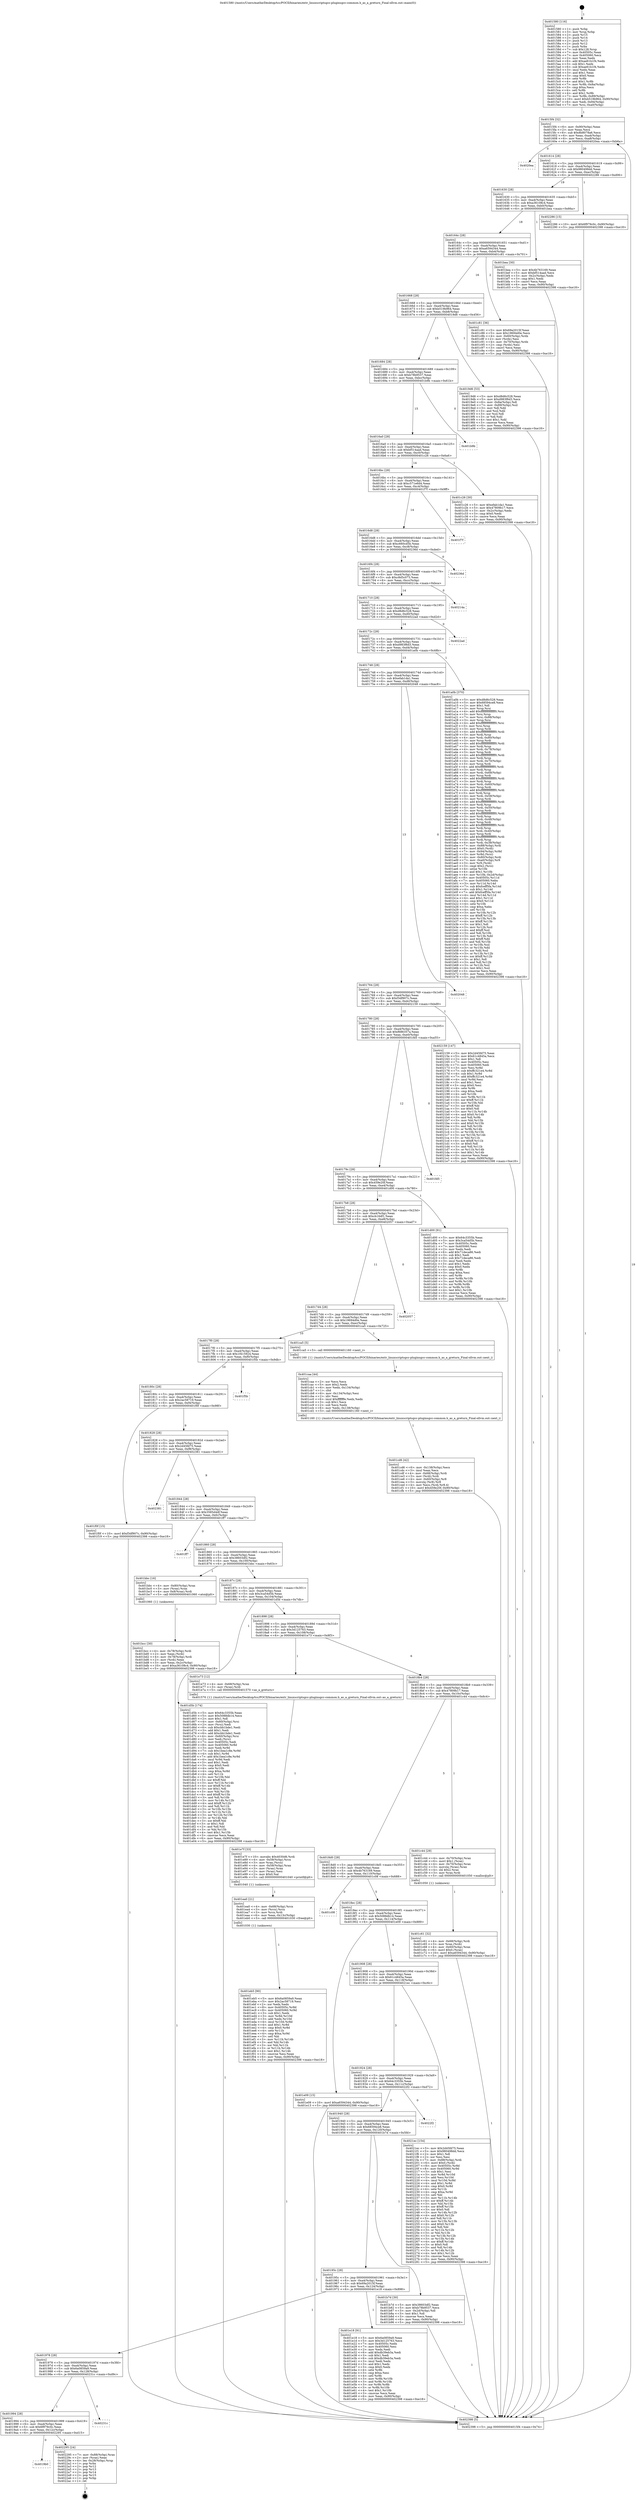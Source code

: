 digraph "0x401580" {
  label = "0x401580 (/mnt/c/Users/mathe/Desktop/tcc/POCII/binaries/extr_linuxscriptsgcc-pluginsgcc-common.h_as_a_greturn_Final-ollvm.out::main(0))"
  labelloc = "t"
  node[shape=record]

  Entry [label="",width=0.3,height=0.3,shape=circle,fillcolor=black,style=filled]
  "0x4015f4" [label="{
     0x4015f4 [32]\l
     | [instrs]\l
     &nbsp;&nbsp;0x4015f4 \<+6\>: mov -0x90(%rbp),%eax\l
     &nbsp;&nbsp;0x4015fa \<+2\>: mov %eax,%ecx\l
     &nbsp;&nbsp;0x4015fc \<+6\>: sub $0x8b8078a6,%ecx\l
     &nbsp;&nbsp;0x401602 \<+6\>: mov %eax,-0xa4(%rbp)\l
     &nbsp;&nbsp;0x401608 \<+6\>: mov %ecx,-0xa8(%rbp)\l
     &nbsp;&nbsp;0x40160e \<+6\>: je 00000000004020ea \<main+0xb6a\>\l
  }"]
  "0x4020ea" [label="{
     0x4020ea\l
  }", style=dashed]
  "0x401614" [label="{
     0x401614 [28]\l
     | [instrs]\l
     &nbsp;&nbsp;0x401614 \<+5\>: jmp 0000000000401619 \<main+0x99\>\l
     &nbsp;&nbsp;0x401619 \<+6\>: mov -0xa4(%rbp),%eax\l
     &nbsp;&nbsp;0x40161f \<+5\>: sub $0x980498dd,%eax\l
     &nbsp;&nbsp;0x401624 \<+6\>: mov %eax,-0xac(%rbp)\l
     &nbsp;&nbsp;0x40162a \<+6\>: je 0000000000402286 \<main+0xd06\>\l
  }"]
  Exit [label="",width=0.3,height=0.3,shape=circle,fillcolor=black,style=filled,peripheries=2]
  "0x402286" [label="{
     0x402286 [15]\l
     | [instrs]\l
     &nbsp;&nbsp;0x402286 \<+10\>: movl $0x6f979c0c,-0x90(%rbp)\l
     &nbsp;&nbsp;0x402290 \<+5\>: jmp 0000000000402398 \<main+0xe18\>\l
  }"]
  "0x401630" [label="{
     0x401630 [28]\l
     | [instrs]\l
     &nbsp;&nbsp;0x401630 \<+5\>: jmp 0000000000401635 \<main+0xb5\>\l
     &nbsp;&nbsp;0x401635 \<+6\>: mov -0xa4(%rbp),%eax\l
     &nbsp;&nbsp;0x40163b \<+5\>: sub $0xa36108c4,%eax\l
     &nbsp;&nbsp;0x401640 \<+6\>: mov %eax,-0xb0(%rbp)\l
     &nbsp;&nbsp;0x401646 \<+6\>: je 0000000000401bea \<main+0x66a\>\l
  }"]
  "0x4019b0" [label="{
     0x4019b0\l
  }", style=dashed]
  "0x401bea" [label="{
     0x401bea [30]\l
     | [instrs]\l
     &nbsp;&nbsp;0x401bea \<+5\>: mov $0x4b763169,%eax\l
     &nbsp;&nbsp;0x401bef \<+5\>: mov $0xbf514aad,%ecx\l
     &nbsp;&nbsp;0x401bf4 \<+3\>: mov -0x2c(%rbp),%edx\l
     &nbsp;&nbsp;0x401bf7 \<+3\>: cmp $0x1,%edx\l
     &nbsp;&nbsp;0x401bfa \<+3\>: cmovl %ecx,%eax\l
     &nbsp;&nbsp;0x401bfd \<+6\>: mov %eax,-0x90(%rbp)\l
     &nbsp;&nbsp;0x401c03 \<+5\>: jmp 0000000000402398 \<main+0xe18\>\l
  }"]
  "0x40164c" [label="{
     0x40164c [28]\l
     | [instrs]\l
     &nbsp;&nbsp;0x40164c \<+5\>: jmp 0000000000401651 \<main+0xd1\>\l
     &nbsp;&nbsp;0x401651 \<+6\>: mov -0xa4(%rbp),%eax\l
     &nbsp;&nbsp;0x401657 \<+5\>: sub $0xa6594344,%eax\l
     &nbsp;&nbsp;0x40165c \<+6\>: mov %eax,-0xb4(%rbp)\l
     &nbsp;&nbsp;0x401662 \<+6\>: je 0000000000401c81 \<main+0x701\>\l
  }"]
  "0x402295" [label="{
     0x402295 [24]\l
     | [instrs]\l
     &nbsp;&nbsp;0x402295 \<+7\>: mov -0x88(%rbp),%rax\l
     &nbsp;&nbsp;0x40229c \<+2\>: mov (%rax),%eax\l
     &nbsp;&nbsp;0x40229e \<+4\>: lea -0x28(%rbp),%rsp\l
     &nbsp;&nbsp;0x4022a2 \<+1\>: pop %rbx\l
     &nbsp;&nbsp;0x4022a3 \<+2\>: pop %r12\l
     &nbsp;&nbsp;0x4022a5 \<+2\>: pop %r13\l
     &nbsp;&nbsp;0x4022a7 \<+2\>: pop %r14\l
     &nbsp;&nbsp;0x4022a9 \<+2\>: pop %r15\l
     &nbsp;&nbsp;0x4022ab \<+1\>: pop %rbp\l
     &nbsp;&nbsp;0x4022ac \<+1\>: ret\l
  }"]
  "0x401c81" [label="{
     0x401c81 [36]\l
     | [instrs]\l
     &nbsp;&nbsp;0x401c81 \<+5\>: mov $0x69a2015f,%eax\l
     &nbsp;&nbsp;0x401c86 \<+5\>: mov $0x19694d0e,%ecx\l
     &nbsp;&nbsp;0x401c8b \<+4\>: mov -0x60(%rbp),%rdx\l
     &nbsp;&nbsp;0x401c8f \<+2\>: mov (%rdx),%esi\l
     &nbsp;&nbsp;0x401c91 \<+4\>: mov -0x70(%rbp),%rdx\l
     &nbsp;&nbsp;0x401c95 \<+2\>: cmp (%rdx),%esi\l
     &nbsp;&nbsp;0x401c97 \<+3\>: cmovl %ecx,%eax\l
     &nbsp;&nbsp;0x401c9a \<+6\>: mov %eax,-0x90(%rbp)\l
     &nbsp;&nbsp;0x401ca0 \<+5\>: jmp 0000000000402398 \<main+0xe18\>\l
  }"]
  "0x401668" [label="{
     0x401668 [28]\l
     | [instrs]\l
     &nbsp;&nbsp;0x401668 \<+5\>: jmp 000000000040166d \<main+0xed\>\l
     &nbsp;&nbsp;0x40166d \<+6\>: mov -0xa4(%rbp),%eax\l
     &nbsp;&nbsp;0x401673 \<+5\>: sub $0xb519b964,%eax\l
     &nbsp;&nbsp;0x401678 \<+6\>: mov %eax,-0xb8(%rbp)\l
     &nbsp;&nbsp;0x40167e \<+6\>: je 00000000004019d6 \<main+0x456\>\l
  }"]
  "0x401994" [label="{
     0x401994 [28]\l
     | [instrs]\l
     &nbsp;&nbsp;0x401994 \<+5\>: jmp 0000000000401999 \<main+0x419\>\l
     &nbsp;&nbsp;0x401999 \<+6\>: mov -0xa4(%rbp),%eax\l
     &nbsp;&nbsp;0x40199f \<+5\>: sub $0x6f979c0c,%eax\l
     &nbsp;&nbsp;0x4019a4 \<+6\>: mov %eax,-0x12c(%rbp)\l
     &nbsp;&nbsp;0x4019aa \<+6\>: je 0000000000402295 \<main+0xd15\>\l
  }"]
  "0x4019d6" [label="{
     0x4019d6 [53]\l
     | [instrs]\l
     &nbsp;&nbsp;0x4019d6 \<+5\>: mov $0xd8d6c528,%eax\l
     &nbsp;&nbsp;0x4019db \<+5\>: mov $0xd983f6d3,%ecx\l
     &nbsp;&nbsp;0x4019e0 \<+6\>: mov -0x8a(%rbp),%dl\l
     &nbsp;&nbsp;0x4019e6 \<+7\>: mov -0x89(%rbp),%sil\l
     &nbsp;&nbsp;0x4019ed \<+3\>: mov %dl,%dil\l
     &nbsp;&nbsp;0x4019f0 \<+3\>: and %sil,%dil\l
     &nbsp;&nbsp;0x4019f3 \<+3\>: xor %sil,%dl\l
     &nbsp;&nbsp;0x4019f6 \<+3\>: or %dl,%dil\l
     &nbsp;&nbsp;0x4019f9 \<+4\>: test $0x1,%dil\l
     &nbsp;&nbsp;0x4019fd \<+3\>: cmovne %ecx,%eax\l
     &nbsp;&nbsp;0x401a00 \<+6\>: mov %eax,-0x90(%rbp)\l
     &nbsp;&nbsp;0x401a06 \<+5\>: jmp 0000000000402398 \<main+0xe18\>\l
  }"]
  "0x401684" [label="{
     0x401684 [28]\l
     | [instrs]\l
     &nbsp;&nbsp;0x401684 \<+5\>: jmp 0000000000401689 \<main+0x109\>\l
     &nbsp;&nbsp;0x401689 \<+6\>: mov -0xa4(%rbp),%eax\l
     &nbsp;&nbsp;0x40168f \<+5\>: sub $0xb78b9537,%eax\l
     &nbsp;&nbsp;0x401694 \<+6\>: mov %eax,-0xbc(%rbp)\l
     &nbsp;&nbsp;0x40169a \<+6\>: je 0000000000401b9b \<main+0x61b\>\l
  }"]
  "0x402398" [label="{
     0x402398 [5]\l
     | [instrs]\l
     &nbsp;&nbsp;0x402398 \<+5\>: jmp 00000000004015f4 \<main+0x74\>\l
  }"]
  "0x401580" [label="{
     0x401580 [116]\l
     | [instrs]\l
     &nbsp;&nbsp;0x401580 \<+1\>: push %rbp\l
     &nbsp;&nbsp;0x401581 \<+3\>: mov %rsp,%rbp\l
     &nbsp;&nbsp;0x401584 \<+2\>: push %r15\l
     &nbsp;&nbsp;0x401586 \<+2\>: push %r14\l
     &nbsp;&nbsp;0x401588 \<+2\>: push %r13\l
     &nbsp;&nbsp;0x40158a \<+2\>: push %r12\l
     &nbsp;&nbsp;0x40158c \<+1\>: push %rbx\l
     &nbsp;&nbsp;0x40158d \<+7\>: sub $0x128,%rsp\l
     &nbsp;&nbsp;0x401594 \<+7\>: mov 0x40505c,%eax\l
     &nbsp;&nbsp;0x40159b \<+7\>: mov 0x405060,%ecx\l
     &nbsp;&nbsp;0x4015a2 \<+2\>: mov %eax,%edx\l
     &nbsp;&nbsp;0x4015a4 \<+6\>: add $0xae61b1f4,%edx\l
     &nbsp;&nbsp;0x4015aa \<+3\>: sub $0x1,%edx\l
     &nbsp;&nbsp;0x4015ad \<+6\>: sub $0xae61b1f4,%edx\l
     &nbsp;&nbsp;0x4015b3 \<+3\>: imul %edx,%eax\l
     &nbsp;&nbsp;0x4015b6 \<+3\>: and $0x1,%eax\l
     &nbsp;&nbsp;0x4015b9 \<+3\>: cmp $0x0,%eax\l
     &nbsp;&nbsp;0x4015bc \<+4\>: sete %r8b\l
     &nbsp;&nbsp;0x4015c0 \<+4\>: and $0x1,%r8b\l
     &nbsp;&nbsp;0x4015c4 \<+7\>: mov %r8b,-0x8a(%rbp)\l
     &nbsp;&nbsp;0x4015cb \<+3\>: cmp $0xa,%ecx\l
     &nbsp;&nbsp;0x4015ce \<+4\>: setl %r8b\l
     &nbsp;&nbsp;0x4015d2 \<+4\>: and $0x1,%r8b\l
     &nbsp;&nbsp;0x4015d6 \<+7\>: mov %r8b,-0x89(%rbp)\l
     &nbsp;&nbsp;0x4015dd \<+10\>: movl $0xb519b964,-0x90(%rbp)\l
     &nbsp;&nbsp;0x4015e7 \<+6\>: mov %edi,-0x94(%rbp)\l
     &nbsp;&nbsp;0x4015ed \<+7\>: mov %rsi,-0xa0(%rbp)\l
  }"]
  "0x40231c" [label="{
     0x40231c\l
  }", style=dashed]
  "0x401b9b" [label="{
     0x401b9b\l
  }", style=dashed]
  "0x4016a0" [label="{
     0x4016a0 [28]\l
     | [instrs]\l
     &nbsp;&nbsp;0x4016a0 \<+5\>: jmp 00000000004016a5 \<main+0x125\>\l
     &nbsp;&nbsp;0x4016a5 \<+6\>: mov -0xa4(%rbp),%eax\l
     &nbsp;&nbsp;0x4016ab \<+5\>: sub $0xbf514aad,%eax\l
     &nbsp;&nbsp;0x4016b0 \<+6\>: mov %eax,-0xc0(%rbp)\l
     &nbsp;&nbsp;0x4016b6 \<+6\>: je 0000000000401c26 \<main+0x6a6\>\l
  }"]
  "0x401eb5" [label="{
     0x401eb5 [90]\l
     | [instrs]\l
     &nbsp;&nbsp;0x401eb5 \<+5\>: mov $0x6a0859a9,%eax\l
     &nbsp;&nbsp;0x401eba \<+5\>: mov $0x2ac58719,%esi\l
     &nbsp;&nbsp;0x401ebf \<+2\>: xor %edx,%edx\l
     &nbsp;&nbsp;0x401ec1 \<+8\>: mov 0x40505c,%r8d\l
     &nbsp;&nbsp;0x401ec9 \<+8\>: mov 0x405060,%r9d\l
     &nbsp;&nbsp;0x401ed1 \<+3\>: sub $0x1,%edx\l
     &nbsp;&nbsp;0x401ed4 \<+3\>: mov %r8d,%r10d\l
     &nbsp;&nbsp;0x401ed7 \<+3\>: add %edx,%r10d\l
     &nbsp;&nbsp;0x401eda \<+4\>: imul %r10d,%r8d\l
     &nbsp;&nbsp;0x401ede \<+4\>: and $0x1,%r8d\l
     &nbsp;&nbsp;0x401ee2 \<+4\>: cmp $0x0,%r8d\l
     &nbsp;&nbsp;0x401ee6 \<+4\>: sete %r11b\l
     &nbsp;&nbsp;0x401eea \<+4\>: cmp $0xa,%r9d\l
     &nbsp;&nbsp;0x401eee \<+3\>: setl %bl\l
     &nbsp;&nbsp;0x401ef1 \<+3\>: mov %r11b,%r14b\l
     &nbsp;&nbsp;0x401ef4 \<+3\>: and %bl,%r14b\l
     &nbsp;&nbsp;0x401ef7 \<+3\>: xor %bl,%r11b\l
     &nbsp;&nbsp;0x401efa \<+3\>: or %r11b,%r14b\l
     &nbsp;&nbsp;0x401efd \<+4\>: test $0x1,%r14b\l
     &nbsp;&nbsp;0x401f01 \<+3\>: cmovne %esi,%eax\l
     &nbsp;&nbsp;0x401f04 \<+6\>: mov %eax,-0x90(%rbp)\l
     &nbsp;&nbsp;0x401f0a \<+5\>: jmp 0000000000402398 \<main+0xe18\>\l
  }"]
  "0x401c26" [label="{
     0x401c26 [30]\l
     | [instrs]\l
     &nbsp;&nbsp;0x401c26 \<+5\>: mov $0xefab1da1,%eax\l
     &nbsp;&nbsp;0x401c2b \<+5\>: mov $0x47809b17,%ecx\l
     &nbsp;&nbsp;0x401c30 \<+3\>: mov -0x2c(%rbp),%edx\l
     &nbsp;&nbsp;0x401c33 \<+3\>: cmp $0x0,%edx\l
     &nbsp;&nbsp;0x401c36 \<+3\>: cmove %ecx,%eax\l
     &nbsp;&nbsp;0x401c39 \<+6\>: mov %eax,-0x90(%rbp)\l
     &nbsp;&nbsp;0x401c3f \<+5\>: jmp 0000000000402398 \<main+0xe18\>\l
  }"]
  "0x4016bc" [label="{
     0x4016bc [28]\l
     | [instrs]\l
     &nbsp;&nbsp;0x4016bc \<+5\>: jmp 00000000004016c1 \<main+0x141\>\l
     &nbsp;&nbsp;0x4016c1 \<+6\>: mov -0xa4(%rbp),%eax\l
     &nbsp;&nbsp;0x4016c7 \<+5\>: sub $0xc571e6d4,%eax\l
     &nbsp;&nbsp;0x4016cc \<+6\>: mov %eax,-0xc4(%rbp)\l
     &nbsp;&nbsp;0x4016d2 \<+6\>: je 0000000000401f7f \<main+0x9ff\>\l
  }"]
  "0x401ea0" [label="{
     0x401ea0 [21]\l
     | [instrs]\l
     &nbsp;&nbsp;0x401ea0 \<+4\>: mov -0x68(%rbp),%rcx\l
     &nbsp;&nbsp;0x401ea4 \<+3\>: mov (%rcx),%rcx\l
     &nbsp;&nbsp;0x401ea7 \<+3\>: mov %rcx,%rdi\l
     &nbsp;&nbsp;0x401eaa \<+6\>: mov %eax,-0x13c(%rbp)\l
     &nbsp;&nbsp;0x401eb0 \<+5\>: call 0000000000401030 \<free@plt\>\l
     | [calls]\l
     &nbsp;&nbsp;0x401030 \{1\} (unknown)\l
  }"]
  "0x401f7f" [label="{
     0x401f7f\l
  }", style=dashed]
  "0x4016d8" [label="{
     0x4016d8 [28]\l
     | [instrs]\l
     &nbsp;&nbsp;0x4016d8 \<+5\>: jmp 00000000004016dd \<main+0x15d\>\l
     &nbsp;&nbsp;0x4016dd \<+6\>: mov -0xa4(%rbp),%eax\l
     &nbsp;&nbsp;0x4016e3 \<+5\>: sub $0xc660cd5b,%eax\l
     &nbsp;&nbsp;0x4016e8 \<+6\>: mov %eax,-0xc8(%rbp)\l
     &nbsp;&nbsp;0x4016ee \<+6\>: je 000000000040236d \<main+0xded\>\l
  }"]
  "0x401e7f" [label="{
     0x401e7f [33]\l
     | [instrs]\l
     &nbsp;&nbsp;0x401e7f \<+10\>: movabs $0x4030d6,%rdi\l
     &nbsp;&nbsp;0x401e89 \<+4\>: mov -0x58(%rbp),%rcx\l
     &nbsp;&nbsp;0x401e8d \<+3\>: mov %rax,(%rcx)\l
     &nbsp;&nbsp;0x401e90 \<+4\>: mov -0x58(%rbp),%rax\l
     &nbsp;&nbsp;0x401e94 \<+3\>: mov (%rax),%rax\l
     &nbsp;&nbsp;0x401e97 \<+2\>: mov (%rax),%esi\l
     &nbsp;&nbsp;0x401e99 \<+2\>: mov $0x0,%al\l
     &nbsp;&nbsp;0x401e9b \<+5\>: call 0000000000401040 \<printf@plt\>\l
     | [calls]\l
     &nbsp;&nbsp;0x401040 \{1\} (unknown)\l
  }"]
  "0x40236d" [label="{
     0x40236d\l
  }", style=dashed]
  "0x4016f4" [label="{
     0x4016f4 [28]\l
     | [instrs]\l
     &nbsp;&nbsp;0x4016f4 \<+5\>: jmp 00000000004016f9 \<main+0x179\>\l
     &nbsp;&nbsp;0x4016f9 \<+6\>: mov -0xa4(%rbp),%eax\l
     &nbsp;&nbsp;0x4016ff \<+5\>: sub $0xc8d5c073,%eax\l
     &nbsp;&nbsp;0x401704 \<+6\>: mov %eax,-0xcc(%rbp)\l
     &nbsp;&nbsp;0x40170a \<+6\>: je 000000000040214a \<main+0xbca\>\l
  }"]
  "0x401978" [label="{
     0x401978 [28]\l
     | [instrs]\l
     &nbsp;&nbsp;0x401978 \<+5\>: jmp 000000000040197d \<main+0x3fd\>\l
     &nbsp;&nbsp;0x40197d \<+6\>: mov -0xa4(%rbp),%eax\l
     &nbsp;&nbsp;0x401983 \<+5\>: sub $0x6a0859a9,%eax\l
     &nbsp;&nbsp;0x401988 \<+6\>: mov %eax,-0x128(%rbp)\l
     &nbsp;&nbsp;0x40198e \<+6\>: je 000000000040231c \<main+0xd9c\>\l
  }"]
  "0x40214a" [label="{
     0x40214a\l
  }", style=dashed]
  "0x401710" [label="{
     0x401710 [28]\l
     | [instrs]\l
     &nbsp;&nbsp;0x401710 \<+5\>: jmp 0000000000401715 \<main+0x195\>\l
     &nbsp;&nbsp;0x401715 \<+6\>: mov -0xa4(%rbp),%eax\l
     &nbsp;&nbsp;0x40171b \<+5\>: sub $0xd8d6c528,%eax\l
     &nbsp;&nbsp;0x401720 \<+6\>: mov %eax,-0xd0(%rbp)\l
     &nbsp;&nbsp;0x401726 \<+6\>: je 00000000004022ad \<main+0xd2d\>\l
  }"]
  "0x401e18" [label="{
     0x401e18 [91]\l
     | [instrs]\l
     &nbsp;&nbsp;0x401e18 \<+5\>: mov $0x6a0859a9,%eax\l
     &nbsp;&nbsp;0x401e1d \<+5\>: mov $0x3d125763,%ecx\l
     &nbsp;&nbsp;0x401e22 \<+7\>: mov 0x40505c,%edx\l
     &nbsp;&nbsp;0x401e29 \<+7\>: mov 0x405060,%esi\l
     &nbsp;&nbsp;0x401e30 \<+2\>: mov %edx,%edi\l
     &nbsp;&nbsp;0x401e32 \<+6\>: add $0xdb39eb3a,%edi\l
     &nbsp;&nbsp;0x401e38 \<+3\>: sub $0x1,%edi\l
     &nbsp;&nbsp;0x401e3b \<+6\>: sub $0xdb39eb3a,%edi\l
     &nbsp;&nbsp;0x401e41 \<+3\>: imul %edi,%edx\l
     &nbsp;&nbsp;0x401e44 \<+3\>: and $0x1,%edx\l
     &nbsp;&nbsp;0x401e47 \<+3\>: cmp $0x0,%edx\l
     &nbsp;&nbsp;0x401e4a \<+4\>: sete %r8b\l
     &nbsp;&nbsp;0x401e4e \<+3\>: cmp $0xa,%esi\l
     &nbsp;&nbsp;0x401e51 \<+4\>: setl %r9b\l
     &nbsp;&nbsp;0x401e55 \<+3\>: mov %r8b,%r10b\l
     &nbsp;&nbsp;0x401e58 \<+3\>: and %r9b,%r10b\l
     &nbsp;&nbsp;0x401e5b \<+3\>: xor %r9b,%r8b\l
     &nbsp;&nbsp;0x401e5e \<+3\>: or %r8b,%r10b\l
     &nbsp;&nbsp;0x401e61 \<+4\>: test $0x1,%r10b\l
     &nbsp;&nbsp;0x401e65 \<+3\>: cmovne %ecx,%eax\l
     &nbsp;&nbsp;0x401e68 \<+6\>: mov %eax,-0x90(%rbp)\l
     &nbsp;&nbsp;0x401e6e \<+5\>: jmp 0000000000402398 \<main+0xe18\>\l
  }"]
  "0x4022ad" [label="{
     0x4022ad\l
  }", style=dashed]
  "0x40172c" [label="{
     0x40172c [28]\l
     | [instrs]\l
     &nbsp;&nbsp;0x40172c \<+5\>: jmp 0000000000401731 \<main+0x1b1\>\l
     &nbsp;&nbsp;0x401731 \<+6\>: mov -0xa4(%rbp),%eax\l
     &nbsp;&nbsp;0x401737 \<+5\>: sub $0xd983f6d3,%eax\l
     &nbsp;&nbsp;0x40173c \<+6\>: mov %eax,-0xd4(%rbp)\l
     &nbsp;&nbsp;0x401742 \<+6\>: je 0000000000401a0b \<main+0x48b\>\l
  }"]
  "0x401cd6" [label="{
     0x401cd6 [42]\l
     | [instrs]\l
     &nbsp;&nbsp;0x401cd6 \<+6\>: mov -0x138(%rbp),%ecx\l
     &nbsp;&nbsp;0x401cdc \<+3\>: imul %eax,%ecx\l
     &nbsp;&nbsp;0x401cdf \<+4\>: mov -0x68(%rbp),%rdi\l
     &nbsp;&nbsp;0x401ce3 \<+3\>: mov (%rdi),%rdi\l
     &nbsp;&nbsp;0x401ce6 \<+4\>: mov -0x60(%rbp),%r8\l
     &nbsp;&nbsp;0x401cea \<+3\>: movslq (%r8),%r8\l
     &nbsp;&nbsp;0x401ced \<+4\>: mov %ecx,(%rdi,%r8,4)\l
     &nbsp;&nbsp;0x401cf1 \<+10\>: movl $0x459e20f,-0x90(%rbp)\l
     &nbsp;&nbsp;0x401cfb \<+5\>: jmp 0000000000402398 \<main+0xe18\>\l
  }"]
  "0x401a0b" [label="{
     0x401a0b [370]\l
     | [instrs]\l
     &nbsp;&nbsp;0x401a0b \<+5\>: mov $0xd8d6c528,%eax\l
     &nbsp;&nbsp;0x401a10 \<+5\>: mov $0x68594ce8,%ecx\l
     &nbsp;&nbsp;0x401a15 \<+2\>: mov $0x1,%dl\l
     &nbsp;&nbsp;0x401a17 \<+3\>: mov %rsp,%rsi\l
     &nbsp;&nbsp;0x401a1a \<+4\>: add $0xfffffffffffffff0,%rsi\l
     &nbsp;&nbsp;0x401a1e \<+3\>: mov %rsi,%rsp\l
     &nbsp;&nbsp;0x401a21 \<+7\>: mov %rsi,-0x88(%rbp)\l
     &nbsp;&nbsp;0x401a28 \<+3\>: mov %rsp,%rsi\l
     &nbsp;&nbsp;0x401a2b \<+4\>: add $0xfffffffffffffff0,%rsi\l
     &nbsp;&nbsp;0x401a2f \<+3\>: mov %rsi,%rsp\l
     &nbsp;&nbsp;0x401a32 \<+3\>: mov %rsp,%rdi\l
     &nbsp;&nbsp;0x401a35 \<+4\>: add $0xfffffffffffffff0,%rdi\l
     &nbsp;&nbsp;0x401a39 \<+3\>: mov %rdi,%rsp\l
     &nbsp;&nbsp;0x401a3c \<+4\>: mov %rdi,-0x80(%rbp)\l
     &nbsp;&nbsp;0x401a40 \<+3\>: mov %rsp,%rdi\l
     &nbsp;&nbsp;0x401a43 \<+4\>: add $0xfffffffffffffff0,%rdi\l
     &nbsp;&nbsp;0x401a47 \<+3\>: mov %rdi,%rsp\l
     &nbsp;&nbsp;0x401a4a \<+4\>: mov %rdi,-0x78(%rbp)\l
     &nbsp;&nbsp;0x401a4e \<+3\>: mov %rsp,%rdi\l
     &nbsp;&nbsp;0x401a51 \<+4\>: add $0xfffffffffffffff0,%rdi\l
     &nbsp;&nbsp;0x401a55 \<+3\>: mov %rdi,%rsp\l
     &nbsp;&nbsp;0x401a58 \<+4\>: mov %rdi,-0x70(%rbp)\l
     &nbsp;&nbsp;0x401a5c \<+3\>: mov %rsp,%rdi\l
     &nbsp;&nbsp;0x401a5f \<+4\>: add $0xfffffffffffffff0,%rdi\l
     &nbsp;&nbsp;0x401a63 \<+3\>: mov %rdi,%rsp\l
     &nbsp;&nbsp;0x401a66 \<+4\>: mov %rdi,-0x68(%rbp)\l
     &nbsp;&nbsp;0x401a6a \<+3\>: mov %rsp,%rdi\l
     &nbsp;&nbsp;0x401a6d \<+4\>: add $0xfffffffffffffff0,%rdi\l
     &nbsp;&nbsp;0x401a71 \<+3\>: mov %rdi,%rsp\l
     &nbsp;&nbsp;0x401a74 \<+4\>: mov %rdi,-0x60(%rbp)\l
     &nbsp;&nbsp;0x401a78 \<+3\>: mov %rsp,%rdi\l
     &nbsp;&nbsp;0x401a7b \<+4\>: add $0xfffffffffffffff0,%rdi\l
     &nbsp;&nbsp;0x401a7f \<+3\>: mov %rdi,%rsp\l
     &nbsp;&nbsp;0x401a82 \<+4\>: mov %rdi,-0x58(%rbp)\l
     &nbsp;&nbsp;0x401a86 \<+3\>: mov %rsp,%rdi\l
     &nbsp;&nbsp;0x401a89 \<+4\>: add $0xfffffffffffffff0,%rdi\l
     &nbsp;&nbsp;0x401a8d \<+3\>: mov %rdi,%rsp\l
     &nbsp;&nbsp;0x401a90 \<+4\>: mov %rdi,-0x50(%rbp)\l
     &nbsp;&nbsp;0x401a94 \<+3\>: mov %rsp,%rdi\l
     &nbsp;&nbsp;0x401a97 \<+4\>: add $0xfffffffffffffff0,%rdi\l
     &nbsp;&nbsp;0x401a9b \<+3\>: mov %rdi,%rsp\l
     &nbsp;&nbsp;0x401a9e \<+4\>: mov %rdi,-0x48(%rbp)\l
     &nbsp;&nbsp;0x401aa2 \<+3\>: mov %rsp,%rdi\l
     &nbsp;&nbsp;0x401aa5 \<+4\>: add $0xfffffffffffffff0,%rdi\l
     &nbsp;&nbsp;0x401aa9 \<+3\>: mov %rdi,%rsp\l
     &nbsp;&nbsp;0x401aac \<+4\>: mov %rdi,-0x40(%rbp)\l
     &nbsp;&nbsp;0x401ab0 \<+3\>: mov %rsp,%rdi\l
     &nbsp;&nbsp;0x401ab3 \<+4\>: add $0xfffffffffffffff0,%rdi\l
     &nbsp;&nbsp;0x401ab7 \<+3\>: mov %rdi,%rsp\l
     &nbsp;&nbsp;0x401aba \<+4\>: mov %rdi,-0x38(%rbp)\l
     &nbsp;&nbsp;0x401abe \<+7\>: mov -0x88(%rbp),%rdi\l
     &nbsp;&nbsp;0x401ac5 \<+6\>: movl $0x0,(%rdi)\l
     &nbsp;&nbsp;0x401acb \<+7\>: mov -0x94(%rbp),%r8d\l
     &nbsp;&nbsp;0x401ad2 \<+3\>: mov %r8d,(%rsi)\l
     &nbsp;&nbsp;0x401ad5 \<+4\>: mov -0x80(%rbp),%rdi\l
     &nbsp;&nbsp;0x401ad9 \<+7\>: mov -0xa0(%rbp),%r9\l
     &nbsp;&nbsp;0x401ae0 \<+3\>: mov %r9,(%rdi)\l
     &nbsp;&nbsp;0x401ae3 \<+3\>: cmpl $0x2,(%rsi)\l
     &nbsp;&nbsp;0x401ae6 \<+4\>: setne %r10b\l
     &nbsp;&nbsp;0x401aea \<+4\>: and $0x1,%r10b\l
     &nbsp;&nbsp;0x401aee \<+4\>: mov %r10b,-0x2d(%rbp)\l
     &nbsp;&nbsp;0x401af2 \<+8\>: mov 0x40505c,%r11d\l
     &nbsp;&nbsp;0x401afa \<+7\>: mov 0x405060,%ebx\l
     &nbsp;&nbsp;0x401b01 \<+3\>: mov %r11d,%r14d\l
     &nbsp;&nbsp;0x401b04 \<+7\>: sub $0xfceff5fa,%r14d\l
     &nbsp;&nbsp;0x401b0b \<+4\>: sub $0x1,%r14d\l
     &nbsp;&nbsp;0x401b0f \<+7\>: add $0xfceff5fa,%r14d\l
     &nbsp;&nbsp;0x401b16 \<+4\>: imul %r14d,%r11d\l
     &nbsp;&nbsp;0x401b1a \<+4\>: and $0x1,%r11d\l
     &nbsp;&nbsp;0x401b1e \<+4\>: cmp $0x0,%r11d\l
     &nbsp;&nbsp;0x401b22 \<+4\>: sete %r10b\l
     &nbsp;&nbsp;0x401b26 \<+3\>: cmp $0xa,%ebx\l
     &nbsp;&nbsp;0x401b29 \<+4\>: setl %r15b\l
     &nbsp;&nbsp;0x401b2d \<+3\>: mov %r10b,%r12b\l
     &nbsp;&nbsp;0x401b30 \<+4\>: xor $0xff,%r12b\l
     &nbsp;&nbsp;0x401b34 \<+3\>: mov %r15b,%r13b\l
     &nbsp;&nbsp;0x401b37 \<+4\>: xor $0xff,%r13b\l
     &nbsp;&nbsp;0x401b3b \<+3\>: xor $0x1,%dl\l
     &nbsp;&nbsp;0x401b3e \<+3\>: mov %r12b,%sil\l
     &nbsp;&nbsp;0x401b41 \<+4\>: and $0xff,%sil\l
     &nbsp;&nbsp;0x401b45 \<+3\>: and %dl,%r10b\l
     &nbsp;&nbsp;0x401b48 \<+3\>: mov %r13b,%dil\l
     &nbsp;&nbsp;0x401b4b \<+4\>: and $0xff,%dil\l
     &nbsp;&nbsp;0x401b4f \<+3\>: and %dl,%r15b\l
     &nbsp;&nbsp;0x401b52 \<+3\>: or %r10b,%sil\l
     &nbsp;&nbsp;0x401b55 \<+3\>: or %r15b,%dil\l
     &nbsp;&nbsp;0x401b58 \<+3\>: xor %dil,%sil\l
     &nbsp;&nbsp;0x401b5b \<+3\>: or %r13b,%r12b\l
     &nbsp;&nbsp;0x401b5e \<+4\>: xor $0xff,%r12b\l
     &nbsp;&nbsp;0x401b62 \<+3\>: or $0x1,%dl\l
     &nbsp;&nbsp;0x401b65 \<+3\>: and %dl,%r12b\l
     &nbsp;&nbsp;0x401b68 \<+3\>: or %r12b,%sil\l
     &nbsp;&nbsp;0x401b6b \<+4\>: test $0x1,%sil\l
     &nbsp;&nbsp;0x401b6f \<+3\>: cmovne %ecx,%eax\l
     &nbsp;&nbsp;0x401b72 \<+6\>: mov %eax,-0x90(%rbp)\l
     &nbsp;&nbsp;0x401b78 \<+5\>: jmp 0000000000402398 \<main+0xe18\>\l
  }"]
  "0x401748" [label="{
     0x401748 [28]\l
     | [instrs]\l
     &nbsp;&nbsp;0x401748 \<+5\>: jmp 000000000040174d \<main+0x1cd\>\l
     &nbsp;&nbsp;0x40174d \<+6\>: mov -0xa4(%rbp),%eax\l
     &nbsp;&nbsp;0x401753 \<+5\>: sub $0xefab1da1,%eax\l
     &nbsp;&nbsp;0x401758 \<+6\>: mov %eax,-0xd8(%rbp)\l
     &nbsp;&nbsp;0x40175e \<+6\>: je 0000000000402048 \<main+0xac8\>\l
  }"]
  "0x401caa" [label="{
     0x401caa [44]\l
     | [instrs]\l
     &nbsp;&nbsp;0x401caa \<+2\>: xor %ecx,%ecx\l
     &nbsp;&nbsp;0x401cac \<+5\>: mov $0x2,%edx\l
     &nbsp;&nbsp;0x401cb1 \<+6\>: mov %edx,-0x134(%rbp)\l
     &nbsp;&nbsp;0x401cb7 \<+1\>: cltd\l
     &nbsp;&nbsp;0x401cb8 \<+6\>: mov -0x134(%rbp),%esi\l
     &nbsp;&nbsp;0x401cbe \<+2\>: idiv %esi\l
     &nbsp;&nbsp;0x401cc0 \<+6\>: imul $0xfffffffe,%edx,%edx\l
     &nbsp;&nbsp;0x401cc6 \<+3\>: sub $0x1,%ecx\l
     &nbsp;&nbsp;0x401cc9 \<+2\>: sub %ecx,%edx\l
     &nbsp;&nbsp;0x401ccb \<+6\>: mov %edx,-0x138(%rbp)\l
     &nbsp;&nbsp;0x401cd1 \<+5\>: call 0000000000401160 \<next_i\>\l
     | [calls]\l
     &nbsp;&nbsp;0x401160 \{1\} (/mnt/c/Users/mathe/Desktop/tcc/POCII/binaries/extr_linuxscriptsgcc-pluginsgcc-common.h_as_a_greturn_Final-ollvm.out::next_i)\l
  }"]
  "0x401c61" [label="{
     0x401c61 [32]\l
     | [instrs]\l
     &nbsp;&nbsp;0x401c61 \<+4\>: mov -0x68(%rbp),%rdi\l
     &nbsp;&nbsp;0x401c65 \<+3\>: mov %rax,(%rdi)\l
     &nbsp;&nbsp;0x401c68 \<+4\>: mov -0x60(%rbp),%rax\l
     &nbsp;&nbsp;0x401c6c \<+6\>: movl $0x0,(%rax)\l
     &nbsp;&nbsp;0x401c72 \<+10\>: movl $0xa6594344,-0x90(%rbp)\l
     &nbsp;&nbsp;0x401c7c \<+5\>: jmp 0000000000402398 \<main+0xe18\>\l
  }"]
  "0x402048" [label="{
     0x402048\l
  }", style=dashed]
  "0x401764" [label="{
     0x401764 [28]\l
     | [instrs]\l
     &nbsp;&nbsp;0x401764 \<+5\>: jmp 0000000000401769 \<main+0x1e9\>\l
     &nbsp;&nbsp;0x401769 \<+6\>: mov -0xa4(%rbp),%eax\l
     &nbsp;&nbsp;0x40176f \<+5\>: sub $0xf3df907c,%eax\l
     &nbsp;&nbsp;0x401774 \<+6\>: mov %eax,-0xdc(%rbp)\l
     &nbsp;&nbsp;0x40177a \<+6\>: je 0000000000402159 \<main+0xbd9\>\l
  }"]
  "0x401bcc" [label="{
     0x401bcc [30]\l
     | [instrs]\l
     &nbsp;&nbsp;0x401bcc \<+4\>: mov -0x78(%rbp),%rdi\l
     &nbsp;&nbsp;0x401bd0 \<+2\>: mov %eax,(%rdi)\l
     &nbsp;&nbsp;0x401bd2 \<+4\>: mov -0x78(%rbp),%rdi\l
     &nbsp;&nbsp;0x401bd6 \<+2\>: mov (%rdi),%eax\l
     &nbsp;&nbsp;0x401bd8 \<+3\>: mov %eax,-0x2c(%rbp)\l
     &nbsp;&nbsp;0x401bdb \<+10\>: movl $0xa36108c4,-0x90(%rbp)\l
     &nbsp;&nbsp;0x401be5 \<+5\>: jmp 0000000000402398 \<main+0xe18\>\l
  }"]
  "0x402159" [label="{
     0x402159 [147]\l
     | [instrs]\l
     &nbsp;&nbsp;0x402159 \<+5\>: mov $0x2d45fd75,%eax\l
     &nbsp;&nbsp;0x40215e \<+5\>: mov $0x61c4845a,%ecx\l
     &nbsp;&nbsp;0x402163 \<+2\>: mov $0x1,%dl\l
     &nbsp;&nbsp;0x402165 \<+7\>: mov 0x40505c,%esi\l
     &nbsp;&nbsp;0x40216c \<+7\>: mov 0x405060,%edi\l
     &nbsp;&nbsp;0x402173 \<+3\>: mov %esi,%r8d\l
     &nbsp;&nbsp;0x402176 \<+7\>: sub $0xffc321e4,%r8d\l
     &nbsp;&nbsp;0x40217d \<+4\>: sub $0x1,%r8d\l
     &nbsp;&nbsp;0x402181 \<+7\>: add $0xffc321e4,%r8d\l
     &nbsp;&nbsp;0x402188 \<+4\>: imul %r8d,%esi\l
     &nbsp;&nbsp;0x40218c \<+3\>: and $0x1,%esi\l
     &nbsp;&nbsp;0x40218f \<+3\>: cmp $0x0,%esi\l
     &nbsp;&nbsp;0x402192 \<+4\>: sete %r9b\l
     &nbsp;&nbsp;0x402196 \<+3\>: cmp $0xa,%edi\l
     &nbsp;&nbsp;0x402199 \<+4\>: setl %r10b\l
     &nbsp;&nbsp;0x40219d \<+3\>: mov %r9b,%r11b\l
     &nbsp;&nbsp;0x4021a0 \<+4\>: xor $0xff,%r11b\l
     &nbsp;&nbsp;0x4021a4 \<+3\>: mov %r10b,%bl\l
     &nbsp;&nbsp;0x4021a7 \<+3\>: xor $0xff,%bl\l
     &nbsp;&nbsp;0x4021aa \<+3\>: xor $0x0,%dl\l
     &nbsp;&nbsp;0x4021ad \<+3\>: mov %r11b,%r14b\l
     &nbsp;&nbsp;0x4021b0 \<+4\>: and $0x0,%r14b\l
     &nbsp;&nbsp;0x4021b4 \<+3\>: and %dl,%r9b\l
     &nbsp;&nbsp;0x4021b7 \<+3\>: mov %bl,%r15b\l
     &nbsp;&nbsp;0x4021ba \<+4\>: and $0x0,%r15b\l
     &nbsp;&nbsp;0x4021be \<+3\>: and %dl,%r10b\l
     &nbsp;&nbsp;0x4021c1 \<+3\>: or %r9b,%r14b\l
     &nbsp;&nbsp;0x4021c4 \<+3\>: or %r10b,%r15b\l
     &nbsp;&nbsp;0x4021c7 \<+3\>: xor %r15b,%r14b\l
     &nbsp;&nbsp;0x4021ca \<+3\>: or %bl,%r11b\l
     &nbsp;&nbsp;0x4021cd \<+4\>: xor $0xff,%r11b\l
     &nbsp;&nbsp;0x4021d1 \<+3\>: or $0x0,%dl\l
     &nbsp;&nbsp;0x4021d4 \<+3\>: and %dl,%r11b\l
     &nbsp;&nbsp;0x4021d7 \<+3\>: or %r11b,%r14b\l
     &nbsp;&nbsp;0x4021da \<+4\>: test $0x1,%r14b\l
     &nbsp;&nbsp;0x4021de \<+3\>: cmovne %ecx,%eax\l
     &nbsp;&nbsp;0x4021e1 \<+6\>: mov %eax,-0x90(%rbp)\l
     &nbsp;&nbsp;0x4021e7 \<+5\>: jmp 0000000000402398 \<main+0xe18\>\l
  }"]
  "0x401780" [label="{
     0x401780 [28]\l
     | [instrs]\l
     &nbsp;&nbsp;0x401780 \<+5\>: jmp 0000000000401785 \<main+0x205\>\l
     &nbsp;&nbsp;0x401785 \<+6\>: mov -0xa4(%rbp),%eax\l
     &nbsp;&nbsp;0x40178b \<+5\>: sub $0xf686357a,%eax\l
     &nbsp;&nbsp;0x401790 \<+6\>: mov %eax,-0xe0(%rbp)\l
     &nbsp;&nbsp;0x401796 \<+6\>: je 0000000000401fd5 \<main+0xa55\>\l
  }"]
  "0x40195c" [label="{
     0x40195c [28]\l
     | [instrs]\l
     &nbsp;&nbsp;0x40195c \<+5\>: jmp 0000000000401961 \<main+0x3e1\>\l
     &nbsp;&nbsp;0x401961 \<+6\>: mov -0xa4(%rbp),%eax\l
     &nbsp;&nbsp;0x401967 \<+5\>: sub $0x69a2015f,%eax\l
     &nbsp;&nbsp;0x40196c \<+6\>: mov %eax,-0x124(%rbp)\l
     &nbsp;&nbsp;0x401972 \<+6\>: je 0000000000401e18 \<main+0x898\>\l
  }"]
  "0x401fd5" [label="{
     0x401fd5\l
  }", style=dashed]
  "0x40179c" [label="{
     0x40179c [28]\l
     | [instrs]\l
     &nbsp;&nbsp;0x40179c \<+5\>: jmp 00000000004017a1 \<main+0x221\>\l
     &nbsp;&nbsp;0x4017a1 \<+6\>: mov -0xa4(%rbp),%eax\l
     &nbsp;&nbsp;0x4017a7 \<+5\>: sub $0x459e20f,%eax\l
     &nbsp;&nbsp;0x4017ac \<+6\>: mov %eax,-0xe4(%rbp)\l
     &nbsp;&nbsp;0x4017b2 \<+6\>: je 0000000000401d00 \<main+0x780\>\l
  }"]
  "0x401b7d" [label="{
     0x401b7d [30]\l
     | [instrs]\l
     &nbsp;&nbsp;0x401b7d \<+5\>: mov $0x38603df2,%eax\l
     &nbsp;&nbsp;0x401b82 \<+5\>: mov $0xb78b9537,%ecx\l
     &nbsp;&nbsp;0x401b87 \<+3\>: mov -0x2d(%rbp),%dl\l
     &nbsp;&nbsp;0x401b8a \<+3\>: test $0x1,%dl\l
     &nbsp;&nbsp;0x401b8d \<+3\>: cmovne %ecx,%eax\l
     &nbsp;&nbsp;0x401b90 \<+6\>: mov %eax,-0x90(%rbp)\l
     &nbsp;&nbsp;0x401b96 \<+5\>: jmp 0000000000402398 \<main+0xe18\>\l
  }"]
  "0x401d00" [label="{
     0x401d00 [91]\l
     | [instrs]\l
     &nbsp;&nbsp;0x401d00 \<+5\>: mov $0x64c3355b,%eax\l
     &nbsp;&nbsp;0x401d05 \<+5\>: mov $0x3ca54d5b,%ecx\l
     &nbsp;&nbsp;0x401d0a \<+7\>: mov 0x40505c,%edx\l
     &nbsp;&nbsp;0x401d11 \<+7\>: mov 0x405060,%esi\l
     &nbsp;&nbsp;0x401d18 \<+2\>: mov %edx,%edi\l
     &nbsp;&nbsp;0x401d1a \<+6\>: add $0x71deca86,%edi\l
     &nbsp;&nbsp;0x401d20 \<+3\>: sub $0x1,%edi\l
     &nbsp;&nbsp;0x401d23 \<+6\>: sub $0x71deca86,%edi\l
     &nbsp;&nbsp;0x401d29 \<+3\>: imul %edi,%edx\l
     &nbsp;&nbsp;0x401d2c \<+3\>: and $0x1,%edx\l
     &nbsp;&nbsp;0x401d2f \<+3\>: cmp $0x0,%edx\l
     &nbsp;&nbsp;0x401d32 \<+4\>: sete %r8b\l
     &nbsp;&nbsp;0x401d36 \<+3\>: cmp $0xa,%esi\l
     &nbsp;&nbsp;0x401d39 \<+4\>: setl %r9b\l
     &nbsp;&nbsp;0x401d3d \<+3\>: mov %r8b,%r10b\l
     &nbsp;&nbsp;0x401d40 \<+3\>: and %r9b,%r10b\l
     &nbsp;&nbsp;0x401d43 \<+3\>: xor %r9b,%r8b\l
     &nbsp;&nbsp;0x401d46 \<+3\>: or %r8b,%r10b\l
     &nbsp;&nbsp;0x401d49 \<+4\>: test $0x1,%r10b\l
     &nbsp;&nbsp;0x401d4d \<+3\>: cmovne %ecx,%eax\l
     &nbsp;&nbsp;0x401d50 \<+6\>: mov %eax,-0x90(%rbp)\l
     &nbsp;&nbsp;0x401d56 \<+5\>: jmp 0000000000402398 \<main+0xe18\>\l
  }"]
  "0x4017b8" [label="{
     0x4017b8 [28]\l
     | [instrs]\l
     &nbsp;&nbsp;0x4017b8 \<+5\>: jmp 00000000004017bd \<main+0x23d\>\l
     &nbsp;&nbsp;0x4017bd \<+6\>: mov -0xa4(%rbp),%eax\l
     &nbsp;&nbsp;0x4017c3 \<+5\>: sub $0xcb16df1,%eax\l
     &nbsp;&nbsp;0x4017c8 \<+6\>: mov %eax,-0xe8(%rbp)\l
     &nbsp;&nbsp;0x4017ce \<+6\>: je 0000000000402057 \<main+0xad7\>\l
  }"]
  "0x401940" [label="{
     0x401940 [28]\l
     | [instrs]\l
     &nbsp;&nbsp;0x401940 \<+5\>: jmp 0000000000401945 \<main+0x3c5\>\l
     &nbsp;&nbsp;0x401945 \<+6\>: mov -0xa4(%rbp),%eax\l
     &nbsp;&nbsp;0x40194b \<+5\>: sub $0x68594ce8,%eax\l
     &nbsp;&nbsp;0x401950 \<+6\>: mov %eax,-0x120(%rbp)\l
     &nbsp;&nbsp;0x401956 \<+6\>: je 0000000000401b7d \<main+0x5fd\>\l
  }"]
  "0x402057" [label="{
     0x402057\l
  }", style=dashed]
  "0x4017d4" [label="{
     0x4017d4 [28]\l
     | [instrs]\l
     &nbsp;&nbsp;0x4017d4 \<+5\>: jmp 00000000004017d9 \<main+0x259\>\l
     &nbsp;&nbsp;0x4017d9 \<+6\>: mov -0xa4(%rbp),%eax\l
     &nbsp;&nbsp;0x4017df \<+5\>: sub $0x19694d0e,%eax\l
     &nbsp;&nbsp;0x4017e4 \<+6\>: mov %eax,-0xec(%rbp)\l
     &nbsp;&nbsp;0x4017ea \<+6\>: je 0000000000401ca5 \<main+0x725\>\l
  }"]
  "0x4022f2" [label="{
     0x4022f2\l
  }", style=dashed]
  "0x401ca5" [label="{
     0x401ca5 [5]\l
     | [instrs]\l
     &nbsp;&nbsp;0x401ca5 \<+5\>: call 0000000000401160 \<next_i\>\l
     | [calls]\l
     &nbsp;&nbsp;0x401160 \{1\} (/mnt/c/Users/mathe/Desktop/tcc/POCII/binaries/extr_linuxscriptsgcc-pluginsgcc-common.h_as_a_greturn_Final-ollvm.out::next_i)\l
  }"]
  "0x4017f0" [label="{
     0x4017f0 [28]\l
     | [instrs]\l
     &nbsp;&nbsp;0x4017f0 \<+5\>: jmp 00000000004017f5 \<main+0x275\>\l
     &nbsp;&nbsp;0x4017f5 \<+6\>: mov -0xa4(%rbp),%eax\l
     &nbsp;&nbsp;0x4017fb \<+5\>: sub $0x1f415924,%eax\l
     &nbsp;&nbsp;0x401800 \<+6\>: mov %eax,-0xf0(%rbp)\l
     &nbsp;&nbsp;0x401806 \<+6\>: je 0000000000401f5b \<main+0x9db\>\l
  }"]
  "0x401924" [label="{
     0x401924 [28]\l
     | [instrs]\l
     &nbsp;&nbsp;0x401924 \<+5\>: jmp 0000000000401929 \<main+0x3a9\>\l
     &nbsp;&nbsp;0x401929 \<+6\>: mov -0xa4(%rbp),%eax\l
     &nbsp;&nbsp;0x40192f \<+5\>: sub $0x64c3355b,%eax\l
     &nbsp;&nbsp;0x401934 \<+6\>: mov %eax,-0x11c(%rbp)\l
     &nbsp;&nbsp;0x40193a \<+6\>: je 00000000004022f2 \<main+0xd72\>\l
  }"]
  "0x401f5b" [label="{
     0x401f5b\l
  }", style=dashed]
  "0x40180c" [label="{
     0x40180c [28]\l
     | [instrs]\l
     &nbsp;&nbsp;0x40180c \<+5\>: jmp 0000000000401811 \<main+0x291\>\l
     &nbsp;&nbsp;0x401811 \<+6\>: mov -0xa4(%rbp),%eax\l
     &nbsp;&nbsp;0x401817 \<+5\>: sub $0x2ac58719,%eax\l
     &nbsp;&nbsp;0x40181c \<+6\>: mov %eax,-0xf4(%rbp)\l
     &nbsp;&nbsp;0x401822 \<+6\>: je 0000000000401f0f \<main+0x98f\>\l
  }"]
  "0x4021ec" [label="{
     0x4021ec [154]\l
     | [instrs]\l
     &nbsp;&nbsp;0x4021ec \<+5\>: mov $0x2d45fd75,%eax\l
     &nbsp;&nbsp;0x4021f1 \<+5\>: mov $0x980498dd,%ecx\l
     &nbsp;&nbsp;0x4021f6 \<+2\>: mov $0x1,%dl\l
     &nbsp;&nbsp;0x4021f8 \<+2\>: xor %esi,%esi\l
     &nbsp;&nbsp;0x4021fa \<+7\>: mov -0x88(%rbp),%rdi\l
     &nbsp;&nbsp;0x402201 \<+6\>: movl $0x0,(%rdi)\l
     &nbsp;&nbsp;0x402207 \<+8\>: mov 0x40505c,%r8d\l
     &nbsp;&nbsp;0x40220f \<+8\>: mov 0x405060,%r9d\l
     &nbsp;&nbsp;0x402217 \<+3\>: sub $0x1,%esi\l
     &nbsp;&nbsp;0x40221a \<+3\>: mov %r8d,%r10d\l
     &nbsp;&nbsp;0x40221d \<+3\>: add %esi,%r10d\l
     &nbsp;&nbsp;0x402220 \<+4\>: imul %r10d,%r8d\l
     &nbsp;&nbsp;0x402224 \<+4\>: and $0x1,%r8d\l
     &nbsp;&nbsp;0x402228 \<+4\>: cmp $0x0,%r8d\l
     &nbsp;&nbsp;0x40222c \<+4\>: sete %r11b\l
     &nbsp;&nbsp;0x402230 \<+4\>: cmp $0xa,%r9d\l
     &nbsp;&nbsp;0x402234 \<+3\>: setl %bl\l
     &nbsp;&nbsp;0x402237 \<+3\>: mov %r11b,%r14b\l
     &nbsp;&nbsp;0x40223a \<+4\>: xor $0xff,%r14b\l
     &nbsp;&nbsp;0x40223e \<+3\>: mov %bl,%r15b\l
     &nbsp;&nbsp;0x402241 \<+4\>: xor $0xff,%r15b\l
     &nbsp;&nbsp;0x402245 \<+3\>: xor $0x0,%dl\l
     &nbsp;&nbsp;0x402248 \<+3\>: mov %r14b,%r12b\l
     &nbsp;&nbsp;0x40224b \<+4\>: and $0x0,%r12b\l
     &nbsp;&nbsp;0x40224f \<+3\>: and %dl,%r11b\l
     &nbsp;&nbsp;0x402252 \<+3\>: mov %r15b,%r13b\l
     &nbsp;&nbsp;0x402255 \<+4\>: and $0x0,%r13b\l
     &nbsp;&nbsp;0x402259 \<+2\>: and %dl,%bl\l
     &nbsp;&nbsp;0x40225b \<+3\>: or %r11b,%r12b\l
     &nbsp;&nbsp;0x40225e \<+3\>: or %bl,%r13b\l
     &nbsp;&nbsp;0x402261 \<+3\>: xor %r13b,%r12b\l
     &nbsp;&nbsp;0x402264 \<+3\>: or %r15b,%r14b\l
     &nbsp;&nbsp;0x402267 \<+4\>: xor $0xff,%r14b\l
     &nbsp;&nbsp;0x40226b \<+3\>: or $0x0,%dl\l
     &nbsp;&nbsp;0x40226e \<+3\>: and %dl,%r14b\l
     &nbsp;&nbsp;0x402271 \<+3\>: or %r14b,%r12b\l
     &nbsp;&nbsp;0x402274 \<+4\>: test $0x1,%r12b\l
     &nbsp;&nbsp;0x402278 \<+3\>: cmovne %ecx,%eax\l
     &nbsp;&nbsp;0x40227b \<+6\>: mov %eax,-0x90(%rbp)\l
     &nbsp;&nbsp;0x402281 \<+5\>: jmp 0000000000402398 \<main+0xe18\>\l
  }"]
  "0x401f0f" [label="{
     0x401f0f [15]\l
     | [instrs]\l
     &nbsp;&nbsp;0x401f0f \<+10\>: movl $0xf3df907c,-0x90(%rbp)\l
     &nbsp;&nbsp;0x401f19 \<+5\>: jmp 0000000000402398 \<main+0xe18\>\l
  }"]
  "0x401828" [label="{
     0x401828 [28]\l
     | [instrs]\l
     &nbsp;&nbsp;0x401828 \<+5\>: jmp 000000000040182d \<main+0x2ad\>\l
     &nbsp;&nbsp;0x40182d \<+6\>: mov -0xa4(%rbp),%eax\l
     &nbsp;&nbsp;0x401833 \<+5\>: sub $0x2d45fd75,%eax\l
     &nbsp;&nbsp;0x401838 \<+6\>: mov %eax,-0xf8(%rbp)\l
     &nbsp;&nbsp;0x40183e \<+6\>: je 0000000000402381 \<main+0xe01\>\l
  }"]
  "0x401908" [label="{
     0x401908 [28]\l
     | [instrs]\l
     &nbsp;&nbsp;0x401908 \<+5\>: jmp 000000000040190d \<main+0x38d\>\l
     &nbsp;&nbsp;0x40190d \<+6\>: mov -0xa4(%rbp),%eax\l
     &nbsp;&nbsp;0x401913 \<+5\>: sub $0x61c4845a,%eax\l
     &nbsp;&nbsp;0x401918 \<+6\>: mov %eax,-0x118(%rbp)\l
     &nbsp;&nbsp;0x40191e \<+6\>: je 00000000004021ec \<main+0xc6c\>\l
  }"]
  "0x402381" [label="{
     0x402381\l
  }", style=dashed]
  "0x401844" [label="{
     0x401844 [28]\l
     | [instrs]\l
     &nbsp;&nbsp;0x401844 \<+5\>: jmp 0000000000401849 \<main+0x2c9\>\l
     &nbsp;&nbsp;0x401849 \<+6\>: mov -0xa4(%rbp),%eax\l
     &nbsp;&nbsp;0x40184f \<+5\>: sub $0x3585d4df,%eax\l
     &nbsp;&nbsp;0x401854 \<+6\>: mov %eax,-0xfc(%rbp)\l
     &nbsp;&nbsp;0x40185a \<+6\>: je 0000000000401ff7 \<main+0xa77\>\l
  }"]
  "0x401e09" [label="{
     0x401e09 [15]\l
     | [instrs]\l
     &nbsp;&nbsp;0x401e09 \<+10\>: movl $0xa6594344,-0x90(%rbp)\l
     &nbsp;&nbsp;0x401e13 \<+5\>: jmp 0000000000402398 \<main+0xe18\>\l
  }"]
  "0x401ff7" [label="{
     0x401ff7\l
  }", style=dashed]
  "0x401860" [label="{
     0x401860 [28]\l
     | [instrs]\l
     &nbsp;&nbsp;0x401860 \<+5\>: jmp 0000000000401865 \<main+0x2e5\>\l
     &nbsp;&nbsp;0x401865 \<+6\>: mov -0xa4(%rbp),%eax\l
     &nbsp;&nbsp;0x40186b \<+5\>: sub $0x38603df2,%eax\l
     &nbsp;&nbsp;0x401870 \<+6\>: mov %eax,-0x100(%rbp)\l
     &nbsp;&nbsp;0x401876 \<+6\>: je 0000000000401bbc \<main+0x63c\>\l
  }"]
  "0x4018ec" [label="{
     0x4018ec [28]\l
     | [instrs]\l
     &nbsp;&nbsp;0x4018ec \<+5\>: jmp 00000000004018f1 \<main+0x371\>\l
     &nbsp;&nbsp;0x4018f1 \<+6\>: mov -0xa4(%rbp),%eax\l
     &nbsp;&nbsp;0x4018f7 \<+5\>: sub $0x5088db14,%eax\l
     &nbsp;&nbsp;0x4018fc \<+6\>: mov %eax,-0x114(%rbp)\l
     &nbsp;&nbsp;0x401902 \<+6\>: je 0000000000401e09 \<main+0x889\>\l
  }"]
  "0x401bbc" [label="{
     0x401bbc [16]\l
     | [instrs]\l
     &nbsp;&nbsp;0x401bbc \<+4\>: mov -0x80(%rbp),%rax\l
     &nbsp;&nbsp;0x401bc0 \<+3\>: mov (%rax),%rax\l
     &nbsp;&nbsp;0x401bc3 \<+4\>: mov 0x8(%rax),%rdi\l
     &nbsp;&nbsp;0x401bc7 \<+5\>: call 0000000000401060 \<atoi@plt\>\l
     | [calls]\l
     &nbsp;&nbsp;0x401060 \{1\} (unknown)\l
  }"]
  "0x40187c" [label="{
     0x40187c [28]\l
     | [instrs]\l
     &nbsp;&nbsp;0x40187c \<+5\>: jmp 0000000000401881 \<main+0x301\>\l
     &nbsp;&nbsp;0x401881 \<+6\>: mov -0xa4(%rbp),%eax\l
     &nbsp;&nbsp;0x401887 \<+5\>: sub $0x3ca54d5b,%eax\l
     &nbsp;&nbsp;0x40188c \<+6\>: mov %eax,-0x104(%rbp)\l
     &nbsp;&nbsp;0x401892 \<+6\>: je 0000000000401d5b \<main+0x7db\>\l
  }"]
  "0x401c08" [label="{
     0x401c08\l
  }", style=dashed]
  "0x401d5b" [label="{
     0x401d5b [174]\l
     | [instrs]\l
     &nbsp;&nbsp;0x401d5b \<+5\>: mov $0x64c3355b,%eax\l
     &nbsp;&nbsp;0x401d60 \<+5\>: mov $0x5088db14,%ecx\l
     &nbsp;&nbsp;0x401d65 \<+2\>: mov $0x1,%dl\l
     &nbsp;&nbsp;0x401d67 \<+4\>: mov -0x60(%rbp),%rsi\l
     &nbsp;&nbsp;0x401d6b \<+2\>: mov (%rsi),%edi\l
     &nbsp;&nbsp;0x401d6d \<+6\>: sub $0xcbb1bde1,%edi\l
     &nbsp;&nbsp;0x401d73 \<+3\>: add $0x1,%edi\l
     &nbsp;&nbsp;0x401d76 \<+6\>: add $0xcbb1bde1,%edi\l
     &nbsp;&nbsp;0x401d7c \<+4\>: mov -0x60(%rbp),%rsi\l
     &nbsp;&nbsp;0x401d80 \<+2\>: mov %edi,(%rsi)\l
     &nbsp;&nbsp;0x401d82 \<+7\>: mov 0x40505c,%edi\l
     &nbsp;&nbsp;0x401d89 \<+8\>: mov 0x405060,%r8d\l
     &nbsp;&nbsp;0x401d91 \<+3\>: mov %edi,%r9d\l
     &nbsp;&nbsp;0x401d94 \<+7\>: sub $0x1bea1c8e,%r9d\l
     &nbsp;&nbsp;0x401d9b \<+4\>: sub $0x1,%r9d\l
     &nbsp;&nbsp;0x401d9f \<+7\>: add $0x1bea1c8e,%r9d\l
     &nbsp;&nbsp;0x401da6 \<+4\>: imul %r9d,%edi\l
     &nbsp;&nbsp;0x401daa \<+3\>: and $0x1,%edi\l
     &nbsp;&nbsp;0x401dad \<+3\>: cmp $0x0,%edi\l
     &nbsp;&nbsp;0x401db0 \<+4\>: sete %r10b\l
     &nbsp;&nbsp;0x401db4 \<+4\>: cmp $0xa,%r8d\l
     &nbsp;&nbsp;0x401db8 \<+4\>: setl %r11b\l
     &nbsp;&nbsp;0x401dbc \<+3\>: mov %r10b,%bl\l
     &nbsp;&nbsp;0x401dbf \<+3\>: xor $0xff,%bl\l
     &nbsp;&nbsp;0x401dc2 \<+3\>: mov %r11b,%r14b\l
     &nbsp;&nbsp;0x401dc5 \<+4\>: xor $0xff,%r14b\l
     &nbsp;&nbsp;0x401dc9 \<+3\>: xor $0x1,%dl\l
     &nbsp;&nbsp;0x401dcc \<+3\>: mov %bl,%r15b\l
     &nbsp;&nbsp;0x401dcf \<+4\>: and $0xff,%r15b\l
     &nbsp;&nbsp;0x401dd3 \<+3\>: and %dl,%r10b\l
     &nbsp;&nbsp;0x401dd6 \<+3\>: mov %r14b,%r12b\l
     &nbsp;&nbsp;0x401dd9 \<+4\>: and $0xff,%r12b\l
     &nbsp;&nbsp;0x401ddd \<+3\>: and %dl,%r11b\l
     &nbsp;&nbsp;0x401de0 \<+3\>: or %r10b,%r15b\l
     &nbsp;&nbsp;0x401de3 \<+3\>: or %r11b,%r12b\l
     &nbsp;&nbsp;0x401de6 \<+3\>: xor %r12b,%r15b\l
     &nbsp;&nbsp;0x401de9 \<+3\>: or %r14b,%bl\l
     &nbsp;&nbsp;0x401dec \<+3\>: xor $0xff,%bl\l
     &nbsp;&nbsp;0x401def \<+3\>: or $0x1,%dl\l
     &nbsp;&nbsp;0x401df2 \<+2\>: and %dl,%bl\l
     &nbsp;&nbsp;0x401df4 \<+3\>: or %bl,%r15b\l
     &nbsp;&nbsp;0x401df7 \<+4\>: test $0x1,%r15b\l
     &nbsp;&nbsp;0x401dfb \<+3\>: cmovne %ecx,%eax\l
     &nbsp;&nbsp;0x401dfe \<+6\>: mov %eax,-0x90(%rbp)\l
     &nbsp;&nbsp;0x401e04 \<+5\>: jmp 0000000000402398 \<main+0xe18\>\l
  }"]
  "0x401898" [label="{
     0x401898 [28]\l
     | [instrs]\l
     &nbsp;&nbsp;0x401898 \<+5\>: jmp 000000000040189d \<main+0x31d\>\l
     &nbsp;&nbsp;0x40189d \<+6\>: mov -0xa4(%rbp),%eax\l
     &nbsp;&nbsp;0x4018a3 \<+5\>: sub $0x3d125763,%eax\l
     &nbsp;&nbsp;0x4018a8 \<+6\>: mov %eax,-0x108(%rbp)\l
     &nbsp;&nbsp;0x4018ae \<+6\>: je 0000000000401e73 \<main+0x8f3\>\l
  }"]
  "0x4018d0" [label="{
     0x4018d0 [28]\l
     | [instrs]\l
     &nbsp;&nbsp;0x4018d0 \<+5\>: jmp 00000000004018d5 \<main+0x355\>\l
     &nbsp;&nbsp;0x4018d5 \<+6\>: mov -0xa4(%rbp),%eax\l
     &nbsp;&nbsp;0x4018db \<+5\>: sub $0x4b763169,%eax\l
     &nbsp;&nbsp;0x4018e0 \<+6\>: mov %eax,-0x110(%rbp)\l
     &nbsp;&nbsp;0x4018e6 \<+6\>: je 0000000000401c08 \<main+0x688\>\l
  }"]
  "0x401e73" [label="{
     0x401e73 [12]\l
     | [instrs]\l
     &nbsp;&nbsp;0x401e73 \<+4\>: mov -0x68(%rbp),%rax\l
     &nbsp;&nbsp;0x401e77 \<+3\>: mov (%rax),%rdi\l
     &nbsp;&nbsp;0x401e7a \<+5\>: call 0000000000401570 \<as_a_greturn\>\l
     | [calls]\l
     &nbsp;&nbsp;0x401570 \{1\} (/mnt/c/Users/mathe/Desktop/tcc/POCII/binaries/extr_linuxscriptsgcc-pluginsgcc-common.h_as_a_greturn_Final-ollvm.out::as_a_greturn)\l
  }"]
  "0x4018b4" [label="{
     0x4018b4 [28]\l
     | [instrs]\l
     &nbsp;&nbsp;0x4018b4 \<+5\>: jmp 00000000004018b9 \<main+0x339\>\l
     &nbsp;&nbsp;0x4018b9 \<+6\>: mov -0xa4(%rbp),%eax\l
     &nbsp;&nbsp;0x4018bf \<+5\>: sub $0x47809b17,%eax\l
     &nbsp;&nbsp;0x4018c4 \<+6\>: mov %eax,-0x10c(%rbp)\l
     &nbsp;&nbsp;0x4018ca \<+6\>: je 0000000000401c44 \<main+0x6c4\>\l
  }"]
  "0x401c44" [label="{
     0x401c44 [29]\l
     | [instrs]\l
     &nbsp;&nbsp;0x401c44 \<+4\>: mov -0x70(%rbp),%rax\l
     &nbsp;&nbsp;0x401c48 \<+6\>: movl $0x1,(%rax)\l
     &nbsp;&nbsp;0x401c4e \<+4\>: mov -0x70(%rbp),%rax\l
     &nbsp;&nbsp;0x401c52 \<+3\>: movslq (%rax),%rax\l
     &nbsp;&nbsp;0x401c55 \<+4\>: shl $0x2,%rax\l
     &nbsp;&nbsp;0x401c59 \<+3\>: mov %rax,%rdi\l
     &nbsp;&nbsp;0x401c5c \<+5\>: call 0000000000401050 \<malloc@plt\>\l
     | [calls]\l
     &nbsp;&nbsp;0x401050 \{1\} (unknown)\l
  }"]
  Entry -> "0x401580" [label=" 1"]
  "0x4015f4" -> "0x4020ea" [label=" 0"]
  "0x4015f4" -> "0x401614" [label=" 20"]
  "0x402295" -> Exit [label=" 1"]
  "0x401614" -> "0x402286" [label=" 1"]
  "0x401614" -> "0x401630" [label=" 19"]
  "0x401994" -> "0x4019b0" [label=" 0"]
  "0x401630" -> "0x401bea" [label=" 1"]
  "0x401630" -> "0x40164c" [label=" 18"]
  "0x401994" -> "0x402295" [label=" 1"]
  "0x40164c" -> "0x401c81" [label=" 2"]
  "0x40164c" -> "0x401668" [label=" 16"]
  "0x401978" -> "0x401994" [label=" 1"]
  "0x401668" -> "0x4019d6" [label=" 1"]
  "0x401668" -> "0x401684" [label=" 15"]
  "0x4019d6" -> "0x402398" [label=" 1"]
  "0x401580" -> "0x4015f4" [label=" 1"]
  "0x402398" -> "0x4015f4" [label=" 19"]
  "0x401978" -> "0x40231c" [label=" 0"]
  "0x401684" -> "0x401b9b" [label=" 0"]
  "0x401684" -> "0x4016a0" [label=" 15"]
  "0x402286" -> "0x402398" [label=" 1"]
  "0x4016a0" -> "0x401c26" [label=" 1"]
  "0x4016a0" -> "0x4016bc" [label=" 14"]
  "0x4021ec" -> "0x402398" [label=" 1"]
  "0x4016bc" -> "0x401f7f" [label=" 0"]
  "0x4016bc" -> "0x4016d8" [label=" 14"]
  "0x402159" -> "0x402398" [label=" 1"]
  "0x4016d8" -> "0x40236d" [label=" 0"]
  "0x4016d8" -> "0x4016f4" [label=" 14"]
  "0x401f0f" -> "0x402398" [label=" 1"]
  "0x4016f4" -> "0x40214a" [label=" 0"]
  "0x4016f4" -> "0x401710" [label=" 14"]
  "0x401eb5" -> "0x402398" [label=" 1"]
  "0x401710" -> "0x4022ad" [label=" 0"]
  "0x401710" -> "0x40172c" [label=" 14"]
  "0x401ea0" -> "0x401eb5" [label=" 1"]
  "0x40172c" -> "0x401a0b" [label=" 1"]
  "0x40172c" -> "0x401748" [label=" 13"]
  "0x401e73" -> "0x401e7f" [label=" 1"]
  "0x401a0b" -> "0x402398" [label=" 1"]
  "0x401e18" -> "0x402398" [label=" 1"]
  "0x401748" -> "0x402048" [label=" 0"]
  "0x401748" -> "0x401764" [label=" 13"]
  "0x40195c" -> "0x401978" [label=" 1"]
  "0x401764" -> "0x402159" [label=" 1"]
  "0x401764" -> "0x401780" [label=" 12"]
  "0x40195c" -> "0x401e18" [label=" 1"]
  "0x401780" -> "0x401fd5" [label=" 0"]
  "0x401780" -> "0x40179c" [label=" 12"]
  "0x401e7f" -> "0x401ea0" [label=" 1"]
  "0x40179c" -> "0x401d00" [label=" 1"]
  "0x40179c" -> "0x4017b8" [label=" 11"]
  "0x401e09" -> "0x402398" [label=" 1"]
  "0x4017b8" -> "0x402057" [label=" 0"]
  "0x4017b8" -> "0x4017d4" [label=" 11"]
  "0x401d00" -> "0x402398" [label=" 1"]
  "0x4017d4" -> "0x401ca5" [label=" 1"]
  "0x4017d4" -> "0x4017f0" [label=" 10"]
  "0x401cd6" -> "0x402398" [label=" 1"]
  "0x4017f0" -> "0x401f5b" [label=" 0"]
  "0x4017f0" -> "0x40180c" [label=" 10"]
  "0x401ca5" -> "0x401caa" [label=" 1"]
  "0x40180c" -> "0x401f0f" [label=" 1"]
  "0x40180c" -> "0x401828" [label=" 9"]
  "0x401c81" -> "0x402398" [label=" 2"]
  "0x401828" -> "0x402381" [label=" 0"]
  "0x401828" -> "0x401844" [label=" 9"]
  "0x401c44" -> "0x401c61" [label=" 1"]
  "0x401844" -> "0x401ff7" [label=" 0"]
  "0x401844" -> "0x401860" [label=" 9"]
  "0x401c26" -> "0x402398" [label=" 1"]
  "0x401860" -> "0x401bbc" [label=" 1"]
  "0x401860" -> "0x40187c" [label=" 8"]
  "0x401bcc" -> "0x402398" [label=" 1"]
  "0x40187c" -> "0x401d5b" [label=" 1"]
  "0x40187c" -> "0x401898" [label=" 7"]
  "0x401bbc" -> "0x401bcc" [label=" 1"]
  "0x401898" -> "0x401e73" [label=" 1"]
  "0x401898" -> "0x4018b4" [label=" 6"]
  "0x401940" -> "0x40195c" [label=" 2"]
  "0x4018b4" -> "0x401c44" [label=" 1"]
  "0x4018b4" -> "0x4018d0" [label=" 5"]
  "0x401b7d" -> "0x402398" [label=" 1"]
  "0x4018d0" -> "0x401c08" [label=" 0"]
  "0x4018d0" -> "0x4018ec" [label=" 5"]
  "0x401bea" -> "0x402398" [label=" 1"]
  "0x4018ec" -> "0x401e09" [label=" 1"]
  "0x4018ec" -> "0x401908" [label=" 4"]
  "0x401c61" -> "0x402398" [label=" 1"]
  "0x401908" -> "0x4021ec" [label=" 1"]
  "0x401908" -> "0x401924" [label=" 3"]
  "0x401caa" -> "0x401cd6" [label=" 1"]
  "0x401924" -> "0x4022f2" [label=" 0"]
  "0x401924" -> "0x401940" [label=" 3"]
  "0x401d5b" -> "0x402398" [label=" 1"]
  "0x401940" -> "0x401b7d" [label=" 1"]
}
